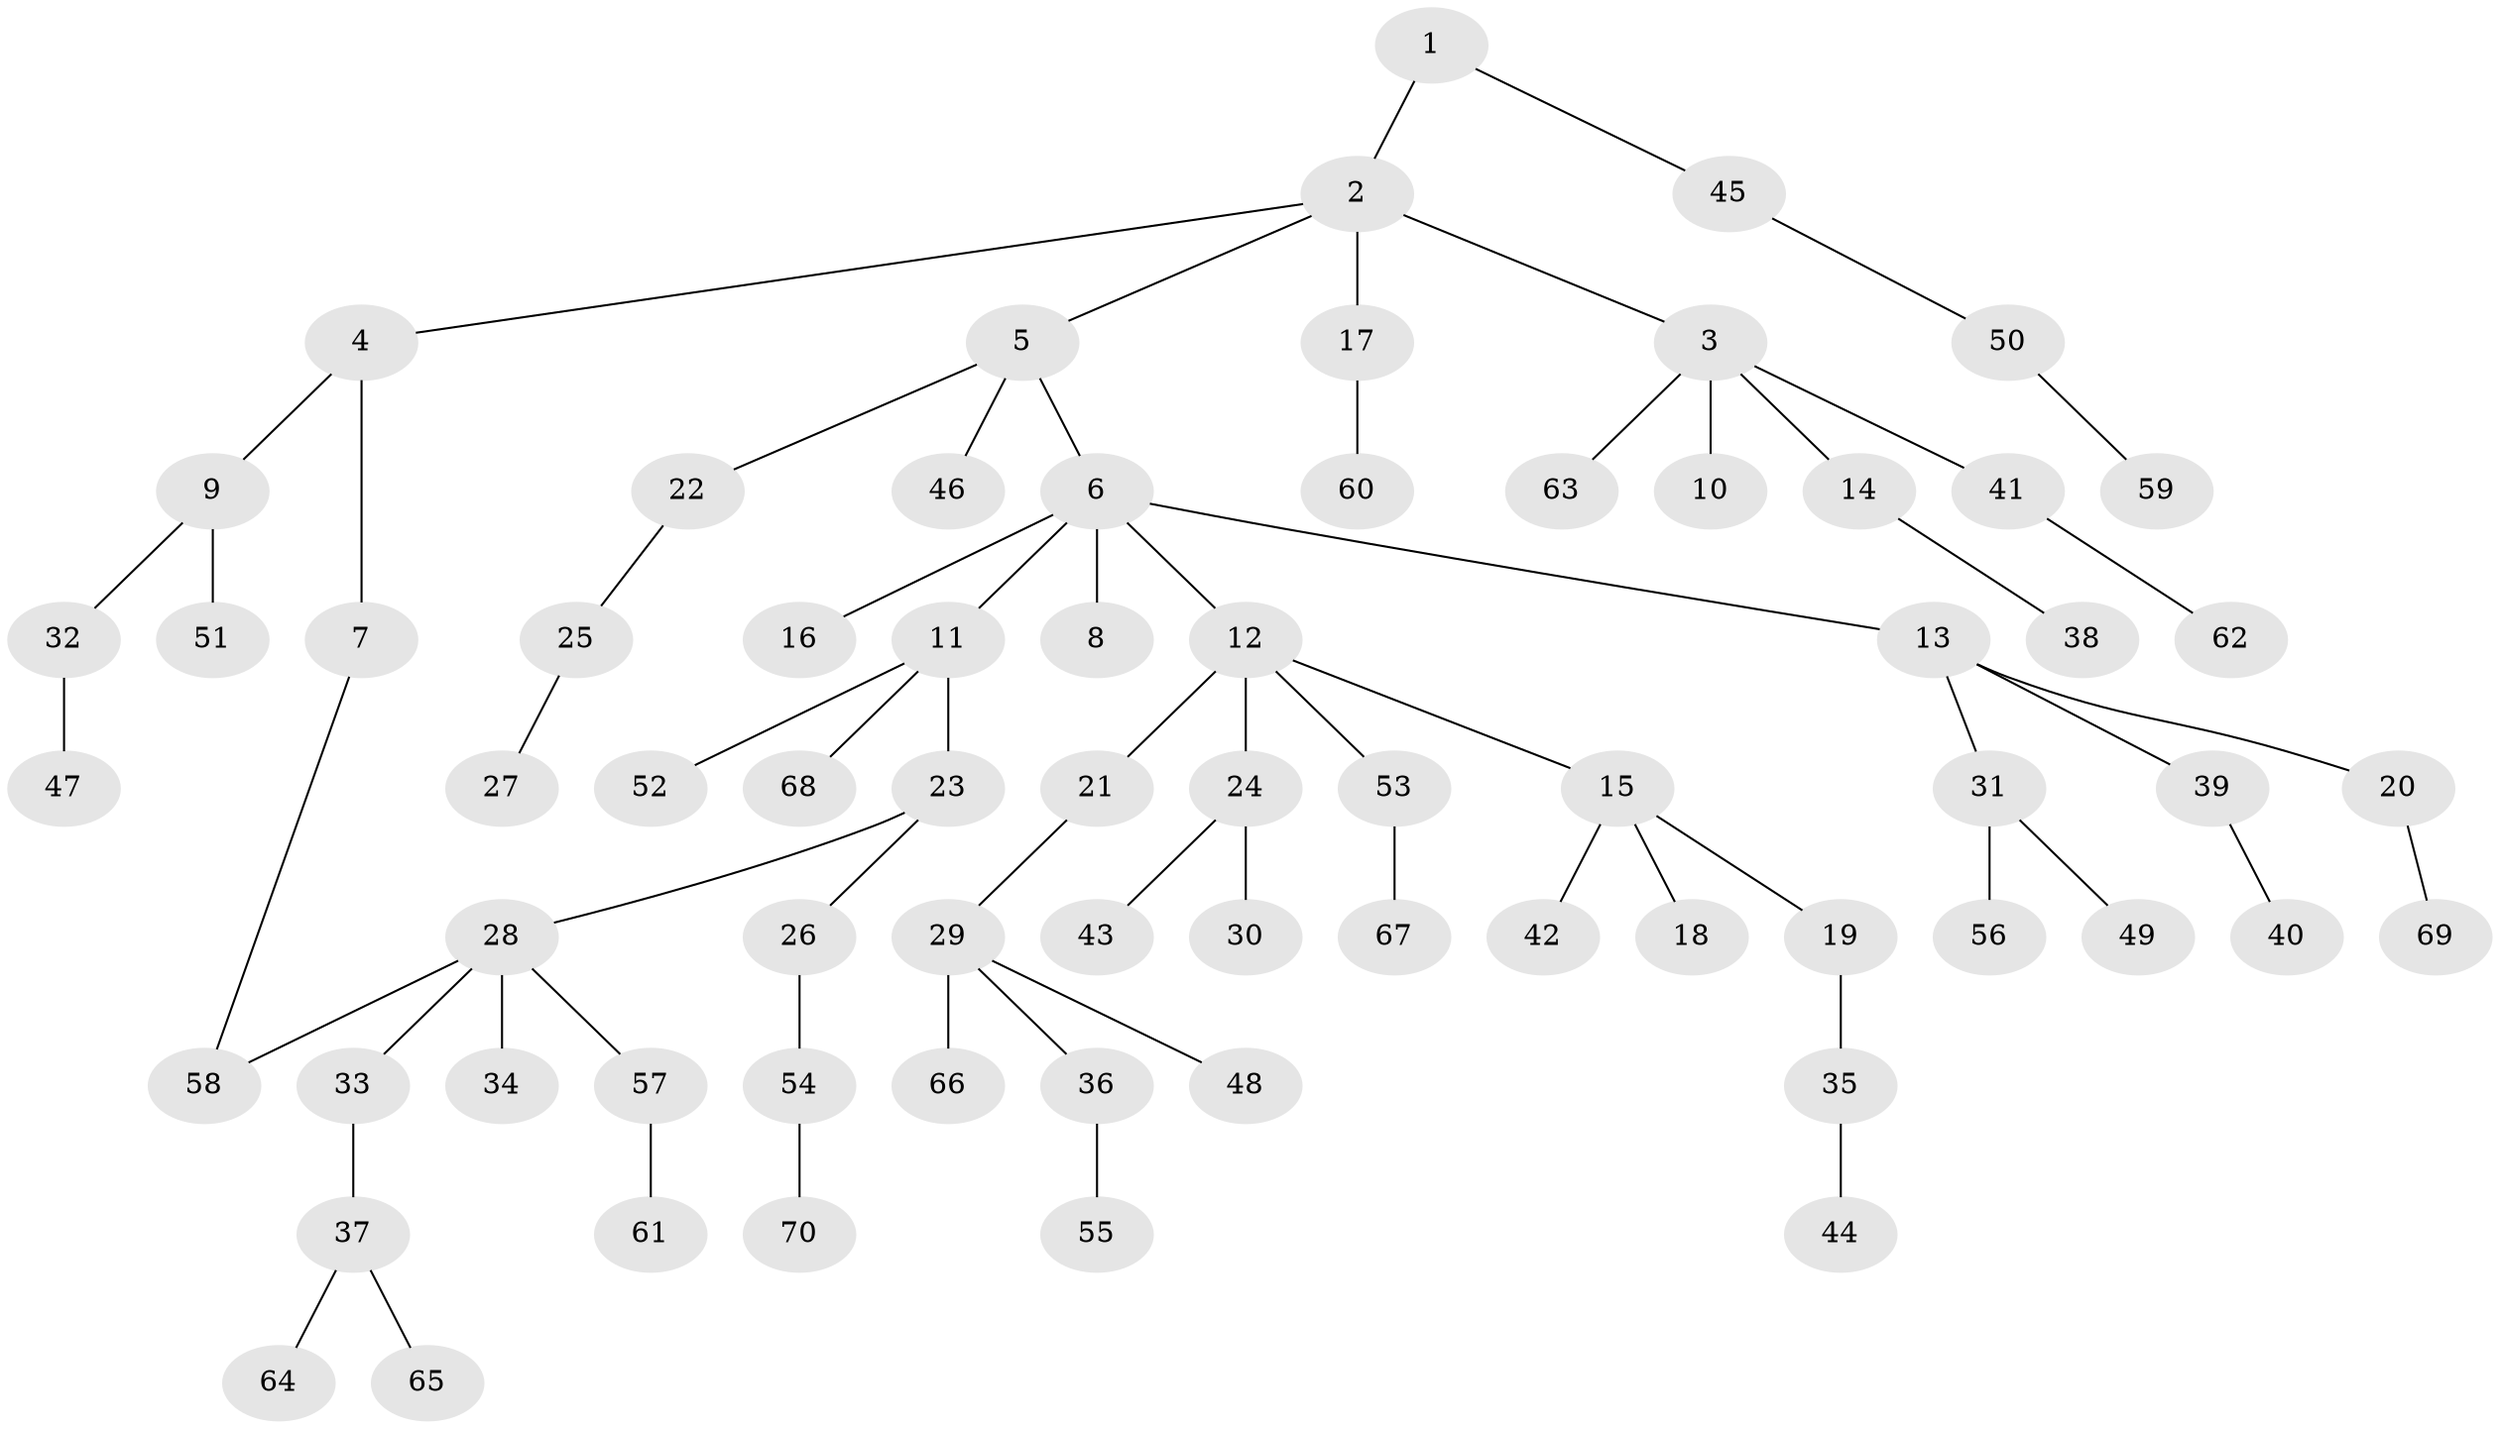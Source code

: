 // coarse degree distribution, {1: 0.4090909090909091, 2: 0.3181818181818182, 4: 0.045454545454545456, 3: 0.18181818181818182, 5: 0.045454545454545456}
// Generated by graph-tools (version 1.1) at 2025/36/03/04/25 23:36:04]
// undirected, 70 vertices, 70 edges
graph export_dot {
  node [color=gray90,style=filled];
  1;
  2;
  3;
  4;
  5;
  6;
  7;
  8;
  9;
  10;
  11;
  12;
  13;
  14;
  15;
  16;
  17;
  18;
  19;
  20;
  21;
  22;
  23;
  24;
  25;
  26;
  27;
  28;
  29;
  30;
  31;
  32;
  33;
  34;
  35;
  36;
  37;
  38;
  39;
  40;
  41;
  42;
  43;
  44;
  45;
  46;
  47;
  48;
  49;
  50;
  51;
  52;
  53;
  54;
  55;
  56;
  57;
  58;
  59;
  60;
  61;
  62;
  63;
  64;
  65;
  66;
  67;
  68;
  69;
  70;
  1 -- 2;
  1 -- 45;
  2 -- 3;
  2 -- 4;
  2 -- 5;
  2 -- 17;
  3 -- 10;
  3 -- 14;
  3 -- 41;
  3 -- 63;
  4 -- 7;
  4 -- 9;
  5 -- 6;
  5 -- 22;
  5 -- 46;
  6 -- 8;
  6 -- 11;
  6 -- 12;
  6 -- 13;
  6 -- 16;
  7 -- 58;
  9 -- 32;
  9 -- 51;
  11 -- 23;
  11 -- 52;
  11 -- 68;
  12 -- 15;
  12 -- 21;
  12 -- 24;
  12 -- 53;
  13 -- 20;
  13 -- 31;
  13 -- 39;
  14 -- 38;
  15 -- 18;
  15 -- 19;
  15 -- 42;
  17 -- 60;
  19 -- 35;
  20 -- 69;
  21 -- 29;
  22 -- 25;
  23 -- 26;
  23 -- 28;
  24 -- 30;
  24 -- 43;
  25 -- 27;
  26 -- 54;
  28 -- 33;
  28 -- 34;
  28 -- 57;
  28 -- 58;
  29 -- 36;
  29 -- 48;
  29 -- 66;
  31 -- 49;
  31 -- 56;
  32 -- 47;
  33 -- 37;
  35 -- 44;
  36 -- 55;
  37 -- 64;
  37 -- 65;
  39 -- 40;
  41 -- 62;
  45 -- 50;
  50 -- 59;
  53 -- 67;
  54 -- 70;
  57 -- 61;
}
